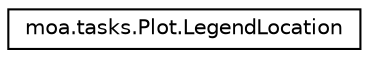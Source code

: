 digraph "Graphical Class Hierarchy"
{
 // LATEX_PDF_SIZE
  edge [fontname="Helvetica",fontsize="10",labelfontname="Helvetica",labelfontsize="10"];
  node [fontname="Helvetica",fontsize="10",shape=record];
  rankdir="LR";
  Node0 [label="moa.tasks.Plot.LegendLocation",height=0.2,width=0.4,color="black", fillcolor="white", style="filled",URL="$enummoa_1_1tasks_1_1_plot_1_1_legend_location.html",tooltip=" "];
}
